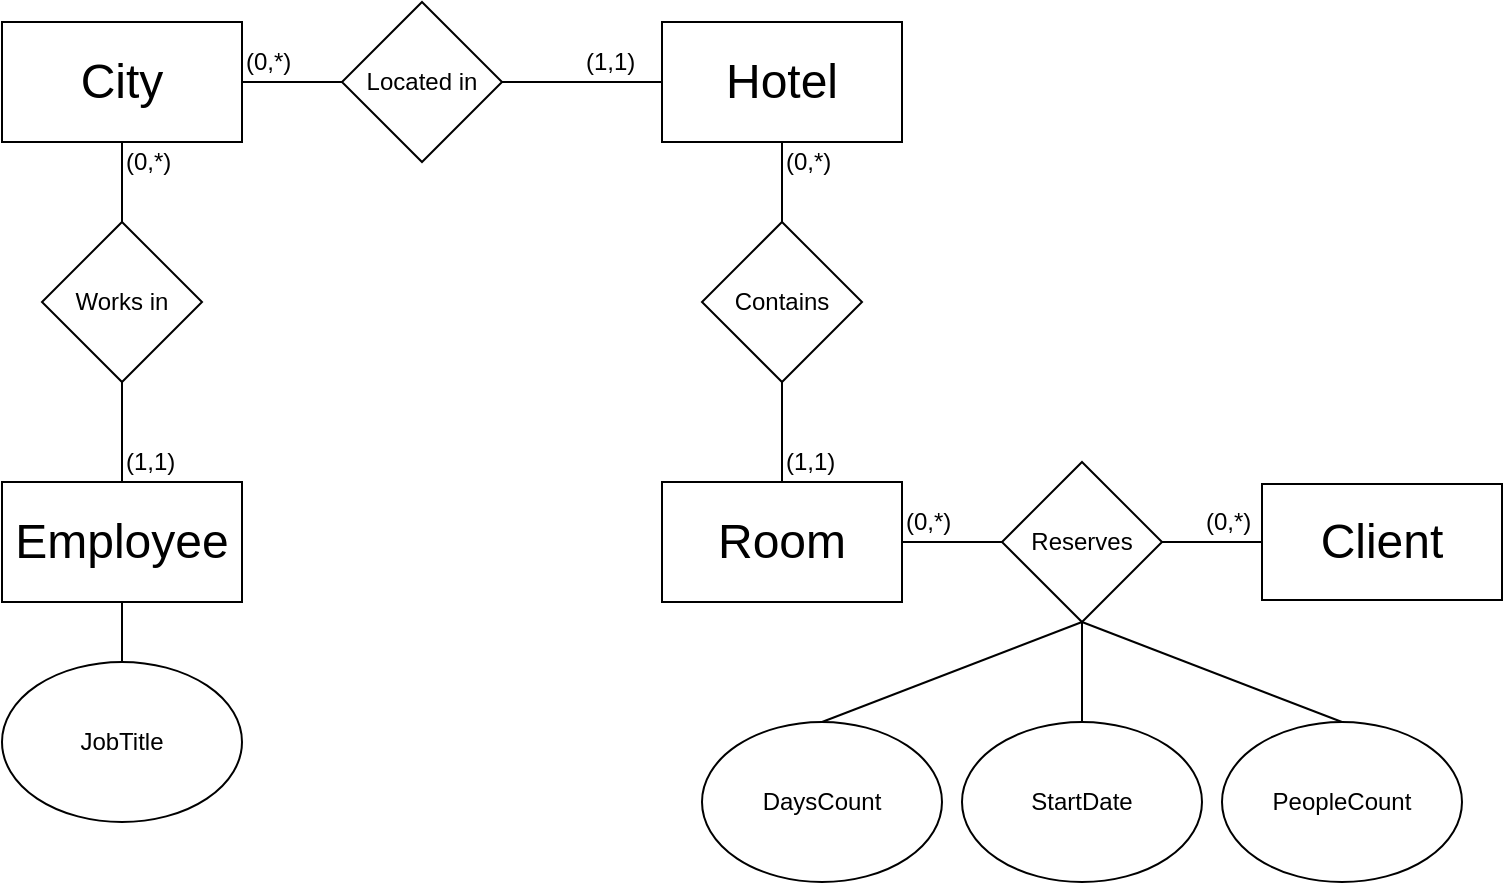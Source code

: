 <mxfile version="10.6.0" type="github"><diagram id="ALXC_ppr7tpdcpcrVswB" name="Page-1"><mxGraphModel dx="840" dy="481" grid="1" gridSize="10" guides="1" tooltips="1" connect="1" arrows="1" fold="1" page="1" pageScale="1" pageWidth="400" pageHeight="500" math="0" shadow="0"><root><mxCell id="0"/><mxCell id="1" parent="0"/><mxCell id="nKNjSr-_bEu66akf5Znx-1" value="&lt;font style=&quot;font-size: 24px&quot;&gt;Hotel&lt;br&gt;&lt;/font&gt;" style="rounded=0;whiteSpace=wrap;html=1;" parent="1" vertex="1"><mxGeometry x="570" y="40" width="120" height="60" as="geometry"/></mxCell><mxCell id="nKNjSr-_bEu66akf5Znx-4" value="&lt;font style=&quot;font-size: 24px&quot;&gt;Employee&lt;br&gt;&lt;/font&gt;" style="rounded=0;whiteSpace=wrap;html=1;" parent="1" vertex="1"><mxGeometry x="240" y="270" width="120" height="60" as="geometry"/></mxCell><mxCell id="chCRjr9lK8vlWC57BzSN-11" style="edgeStyle=none;rounded=0;orthogonalLoop=1;jettySize=auto;html=1;exitX=0.5;exitY=0;exitDx=0;exitDy=0;entryX=0.5;entryY=1;entryDx=0;entryDy=0;endArrow=none;endFill=0;" parent="1" source="nKNjSr-_bEu66akf5Znx-6" target="nKNjSr-_bEu66akf5Znx-4" edge="1"><mxGeometry relative="1" as="geometry"/></mxCell><mxCell id="nKNjSr-_bEu66akf5Znx-6" value="JobTitle" style="ellipse;whiteSpace=wrap;html=1;" parent="1" vertex="1"><mxGeometry x="240" y="360" width="120" height="80" as="geometry"/></mxCell><mxCell id="nKNjSr-_bEu66akf5Znx-8" value="&lt;font style=&quot;font-size: 24px&quot;&gt;Room&lt;/font&gt;" style="rounded=0;whiteSpace=wrap;html=1;" parent="1" vertex="1"><mxGeometry x="570" y="270" width="120" height="60" as="geometry"/></mxCell><mxCell id="nKNjSr-_bEu66akf5Znx-11" value="&lt;font style=&quot;font-size: 24px&quot;&gt;Client&lt;br&gt;&lt;/font&gt;" style="rounded=0;whiteSpace=wrap;html=1;" parent="1" vertex="1"><mxGeometry x="870" y="271" width="120" height="58" as="geometry"/></mxCell><mxCell id="chCRjr9lK8vlWC57BzSN-9" style="edgeStyle=none;rounded=0;orthogonalLoop=1;jettySize=auto;html=1;exitX=0.5;exitY=0;exitDx=0;exitDy=0;entryX=0.5;entryY=1;entryDx=0;entryDy=0;endArrow=none;endFill=0;" parent="1" source="nKNjSr-_bEu66akf5Znx-13" target="bL32lwVDyr9xWax11CJn-26" edge="1"><mxGeometry relative="1" as="geometry"/></mxCell><mxCell id="nKNjSr-_bEu66akf5Znx-13" value="PeopleCount" style="ellipse;whiteSpace=wrap;html=1;" parent="1" vertex="1"><mxGeometry x="850" y="390" width="120" height="80" as="geometry"/></mxCell><mxCell id="chCRjr9lK8vlWC57BzSN-8" style="edgeStyle=none;rounded=0;orthogonalLoop=1;jettySize=auto;html=1;exitX=0.5;exitY=0;exitDx=0;exitDy=0;entryX=0.5;entryY=1;entryDx=0;entryDy=0;endArrow=none;endFill=0;" parent="1" source="nKNjSr-_bEu66akf5Znx-14" target="bL32lwVDyr9xWax11CJn-26" edge="1"><mxGeometry relative="1" as="geometry"/></mxCell><mxCell id="nKNjSr-_bEu66akf5Znx-14" value="StartDate" style="ellipse;whiteSpace=wrap;html=1;" parent="1" vertex="1"><mxGeometry x="720" y="390" width="120" height="80" as="geometry"/></mxCell><mxCell id="-1FmgAJuAG2mNmfbcFum-5" style="edgeStyle=none;rounded=0;orthogonalLoop=1;jettySize=auto;html=1;exitX=0.5;exitY=0;exitDx=0;exitDy=0;entryX=0.5;entryY=1;entryDx=0;entryDy=0;endArrow=none;endFill=0;" parent="1" source="nKNjSr-_bEu66akf5Znx-15" target="bL32lwVDyr9xWax11CJn-26" edge="1"><mxGeometry relative="1" as="geometry"/></mxCell><mxCell id="nKNjSr-_bEu66akf5Znx-15" value="DaysCount&lt;br&gt;" style="ellipse;whiteSpace=wrap;html=1;" parent="1" vertex="1"><mxGeometry x="590" y="390" width="120" height="80" as="geometry"/></mxCell><mxCell id="bL32lwVDyr9xWax11CJn-1" value="&lt;font style=&quot;font-size: 24px&quot;&gt;City&lt;br&gt;&lt;/font&gt;" style="rounded=0;whiteSpace=wrap;html=1;" parent="1" vertex="1"><mxGeometry x="240" y="40" width="120" height="60" as="geometry"/></mxCell><mxCell id="bL32lwVDyr9xWax11CJn-6" value="Contains" style="rhombus;whiteSpace=wrap;html=1;" parent="1" vertex="1"><mxGeometry x="590" y="140" width="80" height="80" as="geometry"/></mxCell><mxCell id="bL32lwVDyr9xWax11CJn-7" value="Located in" style="rhombus;whiteSpace=wrap;html=1;" parent="1" vertex="1"><mxGeometry x="410" y="30" width="80" height="80" as="geometry"/></mxCell><mxCell id="bL32lwVDyr9xWax11CJn-8" style="edgeStyle=none;rounded=0;orthogonalLoop=1;jettySize=auto;html=1;exitX=0;exitY=0.5;exitDx=0;exitDy=0;endArrow=none;endFill=0;entryX=1;entryY=0.5;entryDx=0;entryDy=0;" parent="1" source="nKNjSr-_bEu66akf5Znx-1" target="bL32lwVDyr9xWax11CJn-7" edge="1"><mxGeometry relative="1" as="geometry"><mxPoint x="510" y="300" as="sourcePoint"/><mxPoint x="450" y="230" as="targetPoint"/></mxGeometry></mxCell><mxCell id="bL32lwVDyr9xWax11CJn-15" style="edgeStyle=none;rounded=0;orthogonalLoop=1;jettySize=auto;html=1;exitX=0;exitY=0.5;exitDx=0;exitDy=0;entryX=1;entryY=0.5;entryDx=0;entryDy=0;endArrow=none;endFill=0;" parent="1" source="bL32lwVDyr9xWax11CJn-7" target="bL32lwVDyr9xWax11CJn-1" edge="1"><mxGeometry relative="1" as="geometry"><mxPoint x="540" y="180" as="sourcePoint"/><mxPoint x="430" y="165" as="targetPoint"/></mxGeometry></mxCell><mxCell id="bL32lwVDyr9xWax11CJn-18" value="Works in" style="rhombus;whiteSpace=wrap;html=1;" parent="1" vertex="1"><mxGeometry x="260" y="140" width="80" height="80" as="geometry"/></mxCell><mxCell id="bL32lwVDyr9xWax11CJn-19" style="edgeStyle=none;rounded=0;orthogonalLoop=1;jettySize=auto;html=1;exitX=0.5;exitY=0;exitDx=0;exitDy=0;entryX=0.5;entryY=1;entryDx=0;entryDy=0;endArrow=none;endFill=0;" parent="1" source="bL32lwVDyr9xWax11CJn-18" target="bL32lwVDyr9xWax11CJn-1" edge="1"><mxGeometry relative="1" as="geometry"><mxPoint x="530" y="200" as="sourcePoint"/><mxPoint x="420" y="185" as="targetPoint"/></mxGeometry></mxCell><mxCell id="bL32lwVDyr9xWax11CJn-21" style="edgeStyle=none;rounded=0;orthogonalLoop=1;jettySize=auto;html=1;exitX=0.5;exitY=0;exitDx=0;exitDy=0;entryX=0.5;entryY=1;entryDx=0;entryDy=0;endArrow=none;endFill=0;" parent="1" source="nKNjSr-_bEu66akf5Znx-4" target="bL32lwVDyr9xWax11CJn-18" edge="1"><mxGeometry relative="1" as="geometry"><mxPoint x="440" y="170" as="sourcePoint"/><mxPoint x="440" y="120" as="targetPoint"/></mxGeometry></mxCell><mxCell id="bL32lwVDyr9xWax11CJn-23" style="edgeStyle=none;rounded=0;orthogonalLoop=1;jettySize=auto;html=1;exitX=0.5;exitY=0;exitDx=0;exitDy=0;entryX=0.5;entryY=1;entryDx=0;entryDy=0;endArrow=none;endFill=0;" parent="1" source="nKNjSr-_bEu66akf5Znx-8" target="bL32lwVDyr9xWax11CJn-6" edge="1"><mxGeometry relative="1" as="geometry"><mxPoint x="810" y="200" as="sourcePoint"/><mxPoint x="700" y="185" as="targetPoint"/></mxGeometry></mxCell><mxCell id="bL32lwVDyr9xWax11CJn-25" style="edgeStyle=none;rounded=0;orthogonalLoop=1;jettySize=auto;html=1;exitX=0.5;exitY=1;exitDx=0;exitDy=0;entryX=0.5;entryY=0;entryDx=0;entryDy=0;endArrow=none;endFill=0;" parent="1" source="nKNjSr-_bEu66akf5Znx-1" target="bL32lwVDyr9xWax11CJn-6" edge="1"><mxGeometry relative="1" as="geometry"><mxPoint x="790" y="180" as="sourcePoint"/><mxPoint x="680" y="165" as="targetPoint"/></mxGeometry></mxCell><mxCell id="chCRjr9lK8vlWC57BzSN-1" style="rounded=0;orthogonalLoop=1;jettySize=auto;html=1;exitX=1;exitY=0.5;exitDx=0;exitDy=0;entryX=0;entryY=0.5;entryDx=0;entryDy=0;endArrow=none;endFill=0;" parent="1" source="bL32lwVDyr9xWax11CJn-26" target="nKNjSr-_bEu66akf5Znx-11" edge="1"><mxGeometry relative="1" as="geometry"/></mxCell><mxCell id="bL32lwVDyr9xWax11CJn-26" value="Reserves" style="rhombus;whiteSpace=wrap;html=1;" parent="1" vertex="1"><mxGeometry x="740" y="260" width="80" height="80" as="geometry"/></mxCell><mxCell id="bL32lwVDyr9xWax11CJn-28" style="edgeStyle=none;rounded=0;orthogonalLoop=1;jettySize=auto;html=1;exitX=0;exitY=0.5;exitDx=0;exitDy=0;entryX=1;entryY=0.5;entryDx=0;entryDy=0;endArrow=none;endFill=0;" parent="1" source="bL32lwVDyr9xWax11CJn-26" target="nKNjSr-_bEu66akf5Znx-8" edge="1"><mxGeometry relative="1" as="geometry"><mxPoint x="760" y="300" as="sourcePoint"/><mxPoint x="480" y="220" as="targetPoint"/></mxGeometry></mxCell><mxCell id="bL32lwVDyr9xWax11CJn-30" value="(1,1)" style="text;html=1;resizable=0;points=[];autosize=1;align=left;verticalAlign=top;spacingTop=-4;" parent="1" vertex="1"><mxGeometry x="630" y="250" width="40" height="20" as="geometry"/></mxCell><mxCell id="bL32lwVDyr9xWax11CJn-31" value="(0,*)" style="text;html=1;resizable=0;points=[];autosize=1;align=left;verticalAlign=top;spacingTop=-4;" parent="1" vertex="1"><mxGeometry x="630" y="100" width="40" height="20" as="geometry"/></mxCell><mxCell id="bL32lwVDyr9xWax11CJn-33" value="(0,*)" style="text;html=1;resizable=0;points=[];autosize=1;align=left;verticalAlign=top;spacingTop=-4;" parent="1" vertex="1"><mxGeometry x="690" y="280" width="40" height="20" as="geometry"/></mxCell><mxCell id="bL32lwVDyr9xWax11CJn-34" value="(0,*)" style="text;html=1;resizable=0;points=[];autosize=1;align=left;verticalAlign=top;spacingTop=-4;" parent="1" vertex="1"><mxGeometry x="840" y="280" width="40" height="20" as="geometry"/></mxCell><mxCell id="bL32lwVDyr9xWax11CJn-35" value="(0,*)" style="text;html=1;resizable=0;points=[];autosize=1;align=left;verticalAlign=top;spacingTop=-4;" parent="1" vertex="1"><mxGeometry x="300" y="100" width="40" height="20" as="geometry"/></mxCell><mxCell id="bL32lwVDyr9xWax11CJn-36" value="(1,1)" style="text;html=1;resizable=0;points=[];autosize=1;align=left;verticalAlign=top;spacingTop=-4;" parent="1" vertex="1"><mxGeometry x="300" y="250" width="40" height="20" as="geometry"/></mxCell><mxCell id="bL32lwVDyr9xWax11CJn-37" value="(1,1)" style="text;html=1;resizable=0;points=[];autosize=1;align=left;verticalAlign=top;spacingTop=-4;" parent="1" vertex="1"><mxGeometry x="530" y="50" width="40" height="20" as="geometry"/></mxCell><mxCell id="bL32lwVDyr9xWax11CJn-38" value="(0,*)" style="text;html=1;resizable=0;points=[];autosize=1;align=left;verticalAlign=top;spacingTop=-4;" parent="1" vertex="1"><mxGeometry x="360" y="50" width="40" height="20" as="geometry"/></mxCell></root></mxGraphModel></diagram></mxfile>